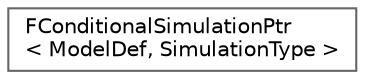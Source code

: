 digraph "Graphical Class Hierarchy"
{
 // INTERACTIVE_SVG=YES
 // LATEX_PDF_SIZE
  bgcolor="transparent";
  edge [fontname=Helvetica,fontsize=10,labelfontname=Helvetica,labelfontsize=10];
  node [fontname=Helvetica,fontsize=10,shape=box,height=0.2,width=0.4];
  rankdir="LR";
  Node0 [id="Node000000",label="FConditionalSimulationPtr\l\< ModelDef, SimulationType \>",height=0.2,width=0.4,color="grey40", fillcolor="white", style="filled",URL="$d5/d56/structFConditionalSimulationPtr.html",tooltip=" "];
}
